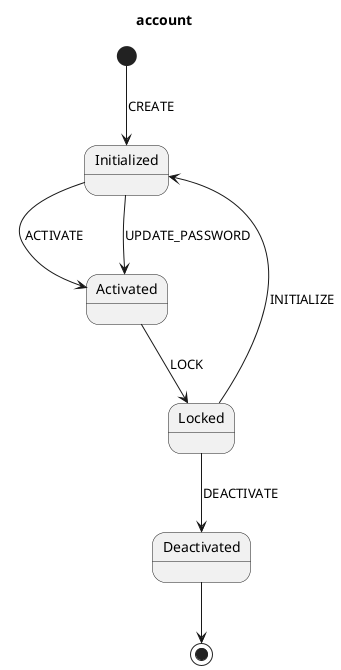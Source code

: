 @startuml
title account
[*] --> Initialized : CREATE
Initialized --> Activated : ACTIVATE
Initialized --> Activated : UPDATE_PASSWORD
Activated --> Locked : LOCK
Locked --> Deactivated : DEACTIVATE
Locked --> Initialized : INITIALIZE
Deactivated --> [*]
@enduml